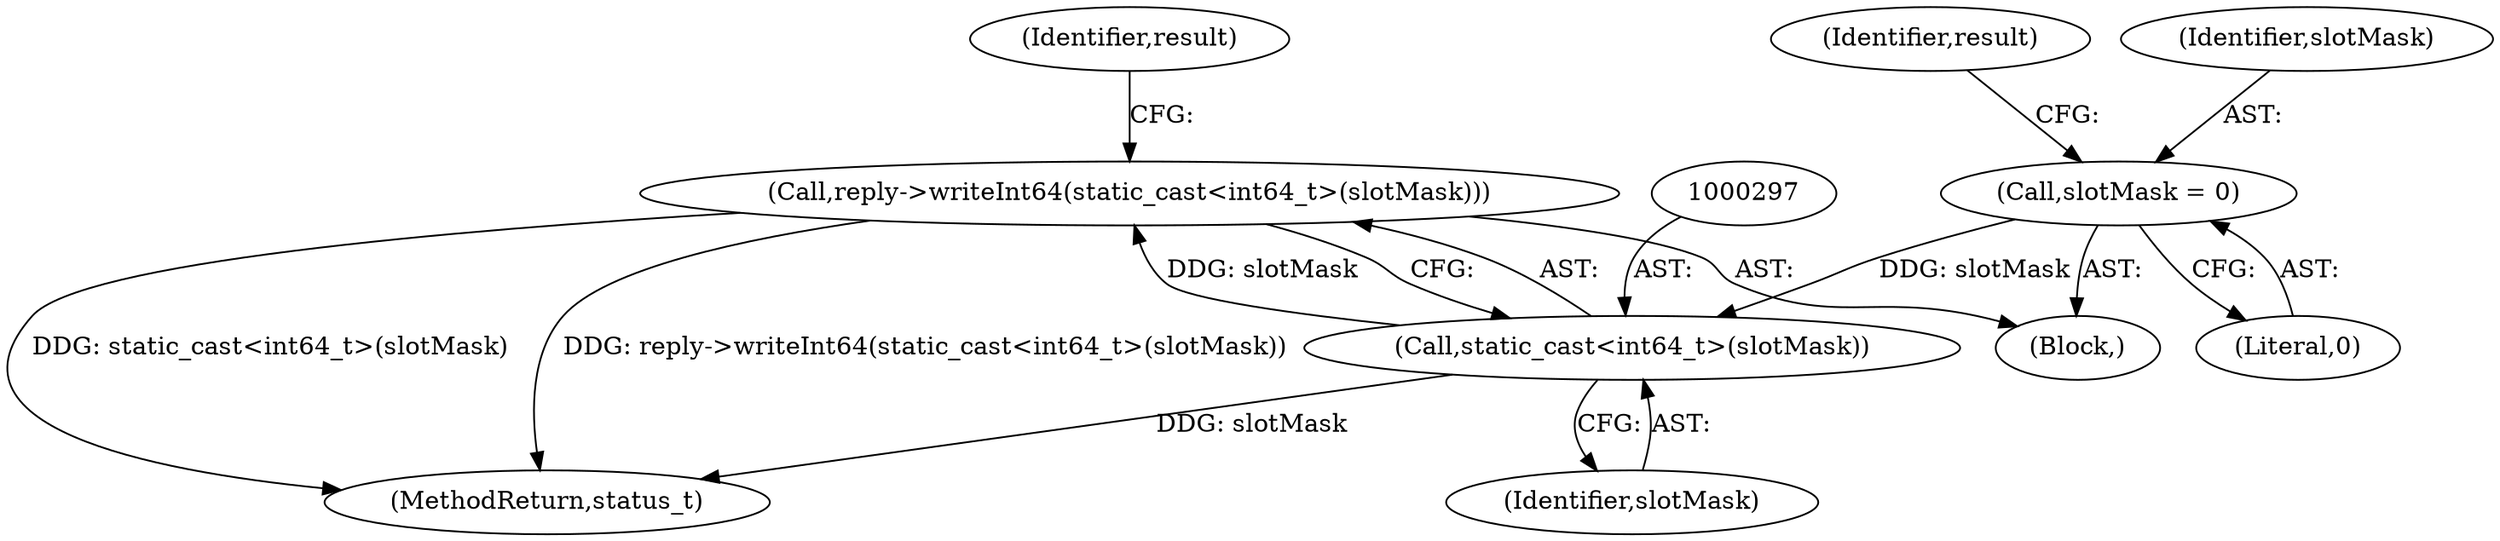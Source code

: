 digraph "0_Android_a30d7d90c4f718e46fb41a99b3d52800e1011b73@API" {
"1000295" [label="(Call,reply->writeInt64(static_cast<int64_t>(slotMask)))"];
"1000296" [label="(Call,static_cast<int64_t>(slotMask))"];
"1000286" [label="(Call,slotMask = 0)"];
"1000300" [label="(Identifier,result)"];
"1000296" [label="(Call,static_cast<int64_t>(slotMask))"];
"1000280" [label="(Block,)"];
"1000288" [label="(Literal,0)"];
"1000515" [label="(MethodReturn,status_t)"];
"1000286" [label="(Call,slotMask = 0)"];
"1000298" [label="(Identifier,slotMask)"];
"1000295" [label="(Call,reply->writeInt64(static_cast<int64_t>(slotMask)))"];
"1000287" [label="(Identifier,slotMask)"];
"1000291" [label="(Identifier,result)"];
"1000295" -> "1000280"  [label="AST: "];
"1000295" -> "1000296"  [label="CFG: "];
"1000296" -> "1000295"  [label="AST: "];
"1000300" -> "1000295"  [label="CFG: "];
"1000295" -> "1000515"  [label="DDG: static_cast<int64_t>(slotMask)"];
"1000295" -> "1000515"  [label="DDG: reply->writeInt64(static_cast<int64_t>(slotMask))"];
"1000296" -> "1000295"  [label="DDG: slotMask"];
"1000296" -> "1000298"  [label="CFG: "];
"1000297" -> "1000296"  [label="AST: "];
"1000298" -> "1000296"  [label="AST: "];
"1000296" -> "1000515"  [label="DDG: slotMask"];
"1000286" -> "1000296"  [label="DDG: slotMask"];
"1000286" -> "1000280"  [label="AST: "];
"1000286" -> "1000288"  [label="CFG: "];
"1000287" -> "1000286"  [label="AST: "];
"1000288" -> "1000286"  [label="AST: "];
"1000291" -> "1000286"  [label="CFG: "];
}
